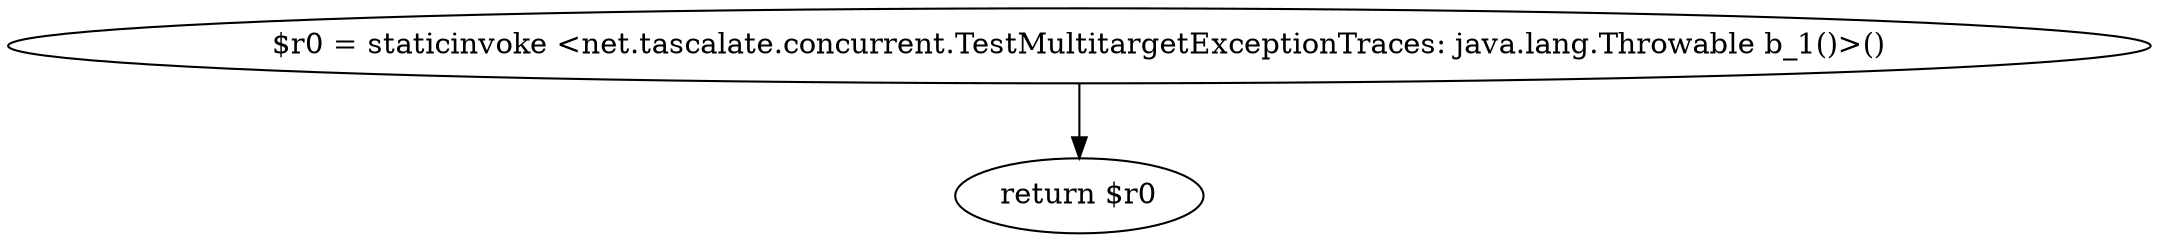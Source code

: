 digraph "unitGraph" {
    "$r0 = staticinvoke <net.tascalate.concurrent.TestMultitargetExceptionTraces: java.lang.Throwable b_1()>()"
    "return $r0"
    "$r0 = staticinvoke <net.tascalate.concurrent.TestMultitargetExceptionTraces: java.lang.Throwable b_1()>()"->"return $r0";
}
